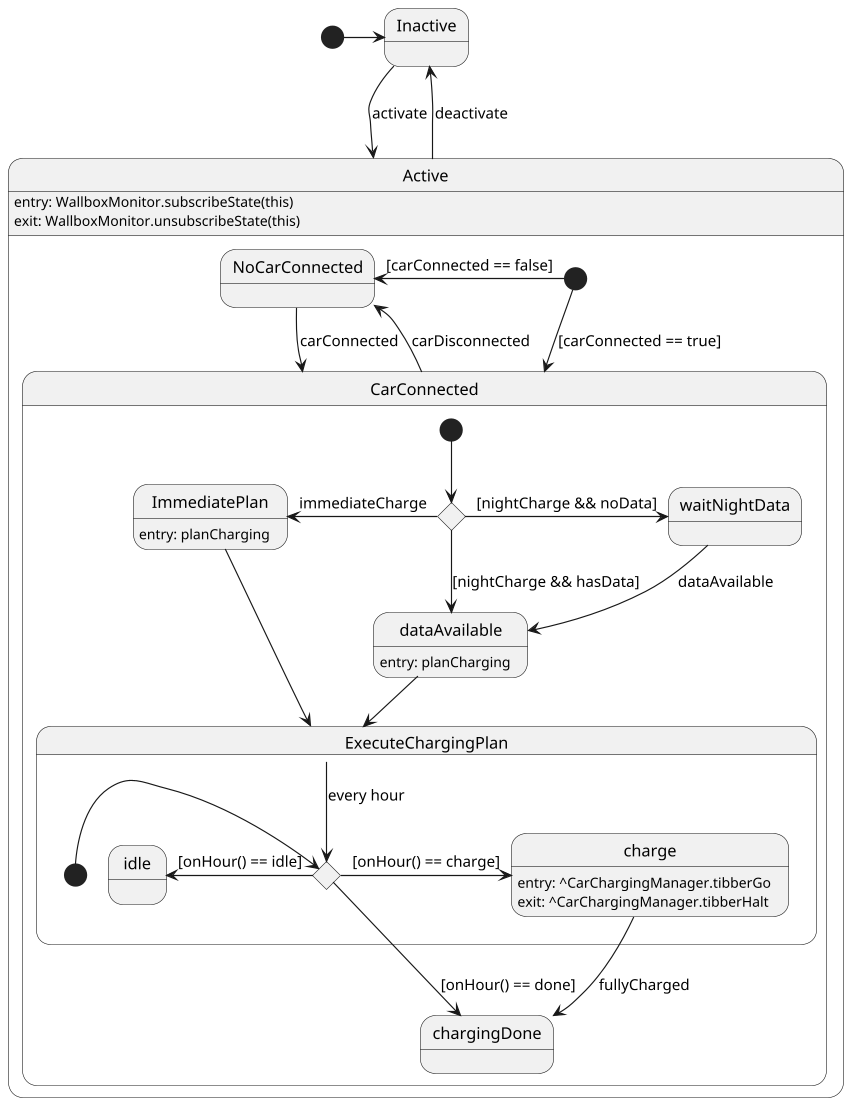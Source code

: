 @startuml
'https://plantuml.com/state-diagram

scale 850 width
[*] -right-> inact
state "Inactive" as inact

state "Active" as act {
    act: entry: WallboxMonitor.subscribeState(this)
    act: exit: WallboxMonitor.unsubscribeState(this)

    state "NoCarConnected" as nocar

    state "CarConnected" as carcon {

        state when <<choice>>

        state "ImmediatePlan" as imp {
            imp: entry: planCharging
        }

        state "waitNightData" as wd
        state "dataAvailable" as da
            da: entry: planCharging
        wd --> da : dataAvailable

        state "ExecuteChargingPlan" as xc {
'            xc: entry: this.^nextHour
'            xc: every hour: this.^nextHour
            state isch <<choice>>
            state "charge" as ch
                ch: entry: ^CarChargingManager.tibberGo
                ch: exit: ^CarChargingManager.tibberHalt
            state "idle" as id

            isch -right-> ch : [onHour() == charge]
            isch -left-> id : [onHour() == idle]
            xc -d-> isch : every hour
            [*] -r-> isch
        }

        state "chargingDone" as done

        [*] --> when
        isch -down-> done : [onHour() == done]

    }
    [*] -left-> nocar : [carConnected == false]
    [*] --> carcon  : [carConnected == true]
    nocar -down-> carcon : carConnected

}
when -left-> imp : immediateCharge
when -right-> wd : [nightCharge && noData]
when --> da : [nightCharge && hasData]
da -down-> xc
imp --> xc
carcon --> nocar : carDisconnected
ch -d-> done : fullyCharged
inact -down-> act : activate
act -up-> inact : deactivate
'xc -down-> xc : every Hour

@enduml